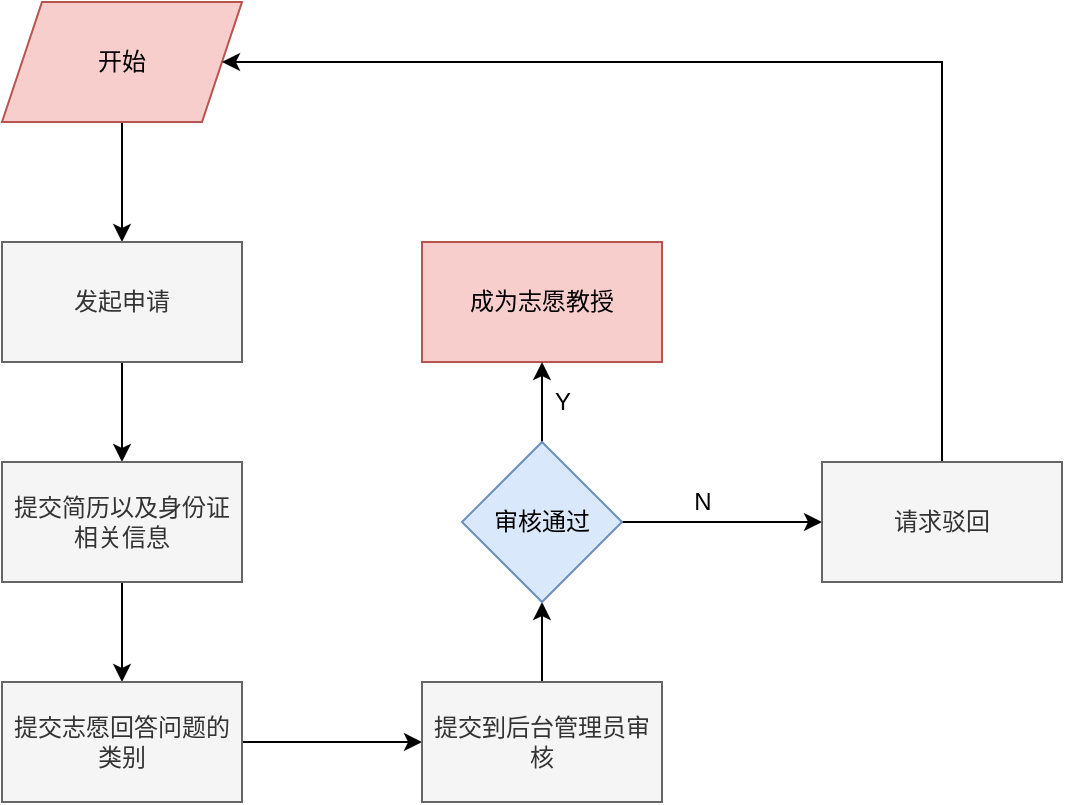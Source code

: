 <mxfile version="20.2.8" type="device"><diagram id="C5RBs43oDa-KdzZeNtuy" name="Page-1"><mxGraphModel dx="1147" dy="785" grid="1" gridSize="10" guides="1" tooltips="1" connect="1" arrows="1" fold="1" page="1" pageScale="1" pageWidth="827" pageHeight="1169" math="0" shadow="0"><root><mxCell id="WIyWlLk6GJQsqaUBKTNV-0"/><mxCell id="WIyWlLk6GJQsqaUBKTNV-1" parent="WIyWlLk6GJQsqaUBKTNV-0"/><mxCell id="uxQyWfdujZLRAxdMyZKH-4" style="edgeStyle=orthogonalEdgeStyle;rounded=0;orthogonalLoop=1;jettySize=auto;html=1;entryX=0.5;entryY=0;entryDx=0;entryDy=0;" edge="1" parent="WIyWlLk6GJQsqaUBKTNV-1" source="uxQyWfdujZLRAxdMyZKH-0" target="uxQyWfdujZLRAxdMyZKH-1"><mxGeometry relative="1" as="geometry"/></mxCell><mxCell id="uxQyWfdujZLRAxdMyZKH-0" value="&lt;p&gt;开始&lt;/p&gt;" style="shape=parallelogram;perimeter=parallelogramPerimeter;whiteSpace=wrap;html=1;fixedSize=1;fillColor=#f8cecc;strokeColor=#b85450;" vertex="1" parent="WIyWlLk6GJQsqaUBKTNV-1"><mxGeometry x="120" y="70" width="120" height="60" as="geometry"/></mxCell><mxCell id="uxQyWfdujZLRAxdMyZKH-5" style="edgeStyle=orthogonalEdgeStyle;rounded=0;orthogonalLoop=1;jettySize=auto;html=1;entryX=0.5;entryY=0;entryDx=0;entryDy=0;" edge="1" parent="WIyWlLk6GJQsqaUBKTNV-1" source="uxQyWfdujZLRAxdMyZKH-1" target="uxQyWfdujZLRAxdMyZKH-2"><mxGeometry relative="1" as="geometry"/></mxCell><mxCell id="uxQyWfdujZLRAxdMyZKH-1" value="发起申请" style="rounded=0;whiteSpace=wrap;html=1;fillColor=#f5f5f5;fontColor=#333333;strokeColor=#666666;" vertex="1" parent="WIyWlLk6GJQsqaUBKTNV-1"><mxGeometry x="120" y="190" width="120" height="60" as="geometry"/></mxCell><mxCell id="uxQyWfdujZLRAxdMyZKH-6" style="edgeStyle=orthogonalEdgeStyle;rounded=0;orthogonalLoop=1;jettySize=auto;html=1;entryX=0.5;entryY=0;entryDx=0;entryDy=0;" edge="1" parent="WIyWlLk6GJQsqaUBKTNV-1" source="uxQyWfdujZLRAxdMyZKH-2" target="uxQyWfdujZLRAxdMyZKH-3"><mxGeometry relative="1" as="geometry"/></mxCell><mxCell id="uxQyWfdujZLRAxdMyZKH-2" value="提交简历以及身份证相关信息" style="rounded=0;whiteSpace=wrap;html=1;fillColor=#f5f5f5;fontColor=#333333;strokeColor=#666666;" vertex="1" parent="WIyWlLk6GJQsqaUBKTNV-1"><mxGeometry x="120" y="300" width="120" height="60" as="geometry"/></mxCell><mxCell id="uxQyWfdujZLRAxdMyZKH-8" style="edgeStyle=orthogonalEdgeStyle;rounded=0;orthogonalLoop=1;jettySize=auto;html=1;entryX=0;entryY=0.5;entryDx=0;entryDy=0;" edge="1" parent="WIyWlLk6GJQsqaUBKTNV-1" source="uxQyWfdujZLRAxdMyZKH-3" target="uxQyWfdujZLRAxdMyZKH-7"><mxGeometry relative="1" as="geometry"/></mxCell><mxCell id="uxQyWfdujZLRAxdMyZKH-3" value="提交志愿回答问题的类别" style="rounded=0;whiteSpace=wrap;html=1;fillColor=#f5f5f5;fontColor=#333333;strokeColor=#666666;" vertex="1" parent="WIyWlLk6GJQsqaUBKTNV-1"><mxGeometry x="120" y="410" width="120" height="60" as="geometry"/></mxCell><mxCell id="uxQyWfdujZLRAxdMyZKH-13" style="edgeStyle=orthogonalEdgeStyle;rounded=0;orthogonalLoop=1;jettySize=auto;html=1;entryX=0.5;entryY=1;entryDx=0;entryDy=0;" edge="1" parent="WIyWlLk6GJQsqaUBKTNV-1" source="uxQyWfdujZLRAxdMyZKH-7" target="uxQyWfdujZLRAxdMyZKH-10"><mxGeometry relative="1" as="geometry"/></mxCell><mxCell id="uxQyWfdujZLRAxdMyZKH-7" value="提交到后台管理员审核" style="rounded=0;whiteSpace=wrap;html=1;fillColor=#f5f5f5;fontColor=#333333;strokeColor=#666666;" vertex="1" parent="WIyWlLk6GJQsqaUBKTNV-1"><mxGeometry x="330" y="410" width="120" height="60" as="geometry"/></mxCell><mxCell id="uxQyWfdujZLRAxdMyZKH-9" value="成为志愿教授" style="rounded=0;whiteSpace=wrap;html=1;fillColor=#f8cecc;strokeColor=#b85450;" vertex="1" parent="WIyWlLk6GJQsqaUBKTNV-1"><mxGeometry x="330" y="190" width="120" height="60" as="geometry"/></mxCell><mxCell id="uxQyWfdujZLRAxdMyZKH-11" style="edgeStyle=orthogonalEdgeStyle;rounded=0;orthogonalLoop=1;jettySize=auto;html=1;exitX=0.5;exitY=0;exitDx=0;exitDy=0;entryX=0.5;entryY=1;entryDx=0;entryDy=0;" edge="1" parent="WIyWlLk6GJQsqaUBKTNV-1" source="uxQyWfdujZLRAxdMyZKH-10" target="uxQyWfdujZLRAxdMyZKH-9"><mxGeometry relative="1" as="geometry"/></mxCell><mxCell id="uxQyWfdujZLRAxdMyZKH-14" style="edgeStyle=orthogonalEdgeStyle;rounded=0;orthogonalLoop=1;jettySize=auto;html=1;" edge="1" parent="WIyWlLk6GJQsqaUBKTNV-1" source="uxQyWfdujZLRAxdMyZKH-10"><mxGeometry relative="1" as="geometry"><mxPoint x="530" y="330" as="targetPoint"/></mxGeometry></mxCell><mxCell id="uxQyWfdujZLRAxdMyZKH-10" value="审核通过" style="rhombus;whiteSpace=wrap;html=1;fillColor=#dae8fc;strokeColor=#6c8ebf;" vertex="1" parent="WIyWlLk6GJQsqaUBKTNV-1"><mxGeometry x="350" y="290" width="80" height="80" as="geometry"/></mxCell><mxCell id="uxQyWfdujZLRAxdMyZKH-12" value="Y" style="text;html=1;align=center;verticalAlign=middle;resizable=0;points=[];autosize=1;strokeColor=none;fillColor=none;" vertex="1" parent="WIyWlLk6GJQsqaUBKTNV-1"><mxGeometry x="385" y="255" width="30" height="30" as="geometry"/></mxCell><mxCell id="uxQyWfdujZLRAxdMyZKH-16" style="edgeStyle=orthogonalEdgeStyle;rounded=0;orthogonalLoop=1;jettySize=auto;html=1;entryX=1;entryY=0.5;entryDx=0;entryDy=0;" edge="1" parent="WIyWlLk6GJQsqaUBKTNV-1" source="uxQyWfdujZLRAxdMyZKH-15" target="uxQyWfdujZLRAxdMyZKH-0"><mxGeometry relative="1" as="geometry"><mxPoint x="270" y="100" as="targetPoint"/><Array as="points"><mxPoint x="590" y="100"/></Array></mxGeometry></mxCell><mxCell id="uxQyWfdujZLRAxdMyZKH-15" value="请求驳回" style="rounded=0;whiteSpace=wrap;html=1;fillColor=#f5f5f5;fontColor=#333333;strokeColor=#666666;" vertex="1" parent="WIyWlLk6GJQsqaUBKTNV-1"><mxGeometry x="530" y="300" width="120" height="60" as="geometry"/></mxCell><mxCell id="uxQyWfdujZLRAxdMyZKH-17" value="N" style="text;html=1;align=center;verticalAlign=middle;resizable=0;points=[];autosize=1;strokeColor=none;fillColor=none;" vertex="1" parent="WIyWlLk6GJQsqaUBKTNV-1"><mxGeometry x="455" y="305" width="30" height="30" as="geometry"/></mxCell></root></mxGraphModel></diagram></mxfile>